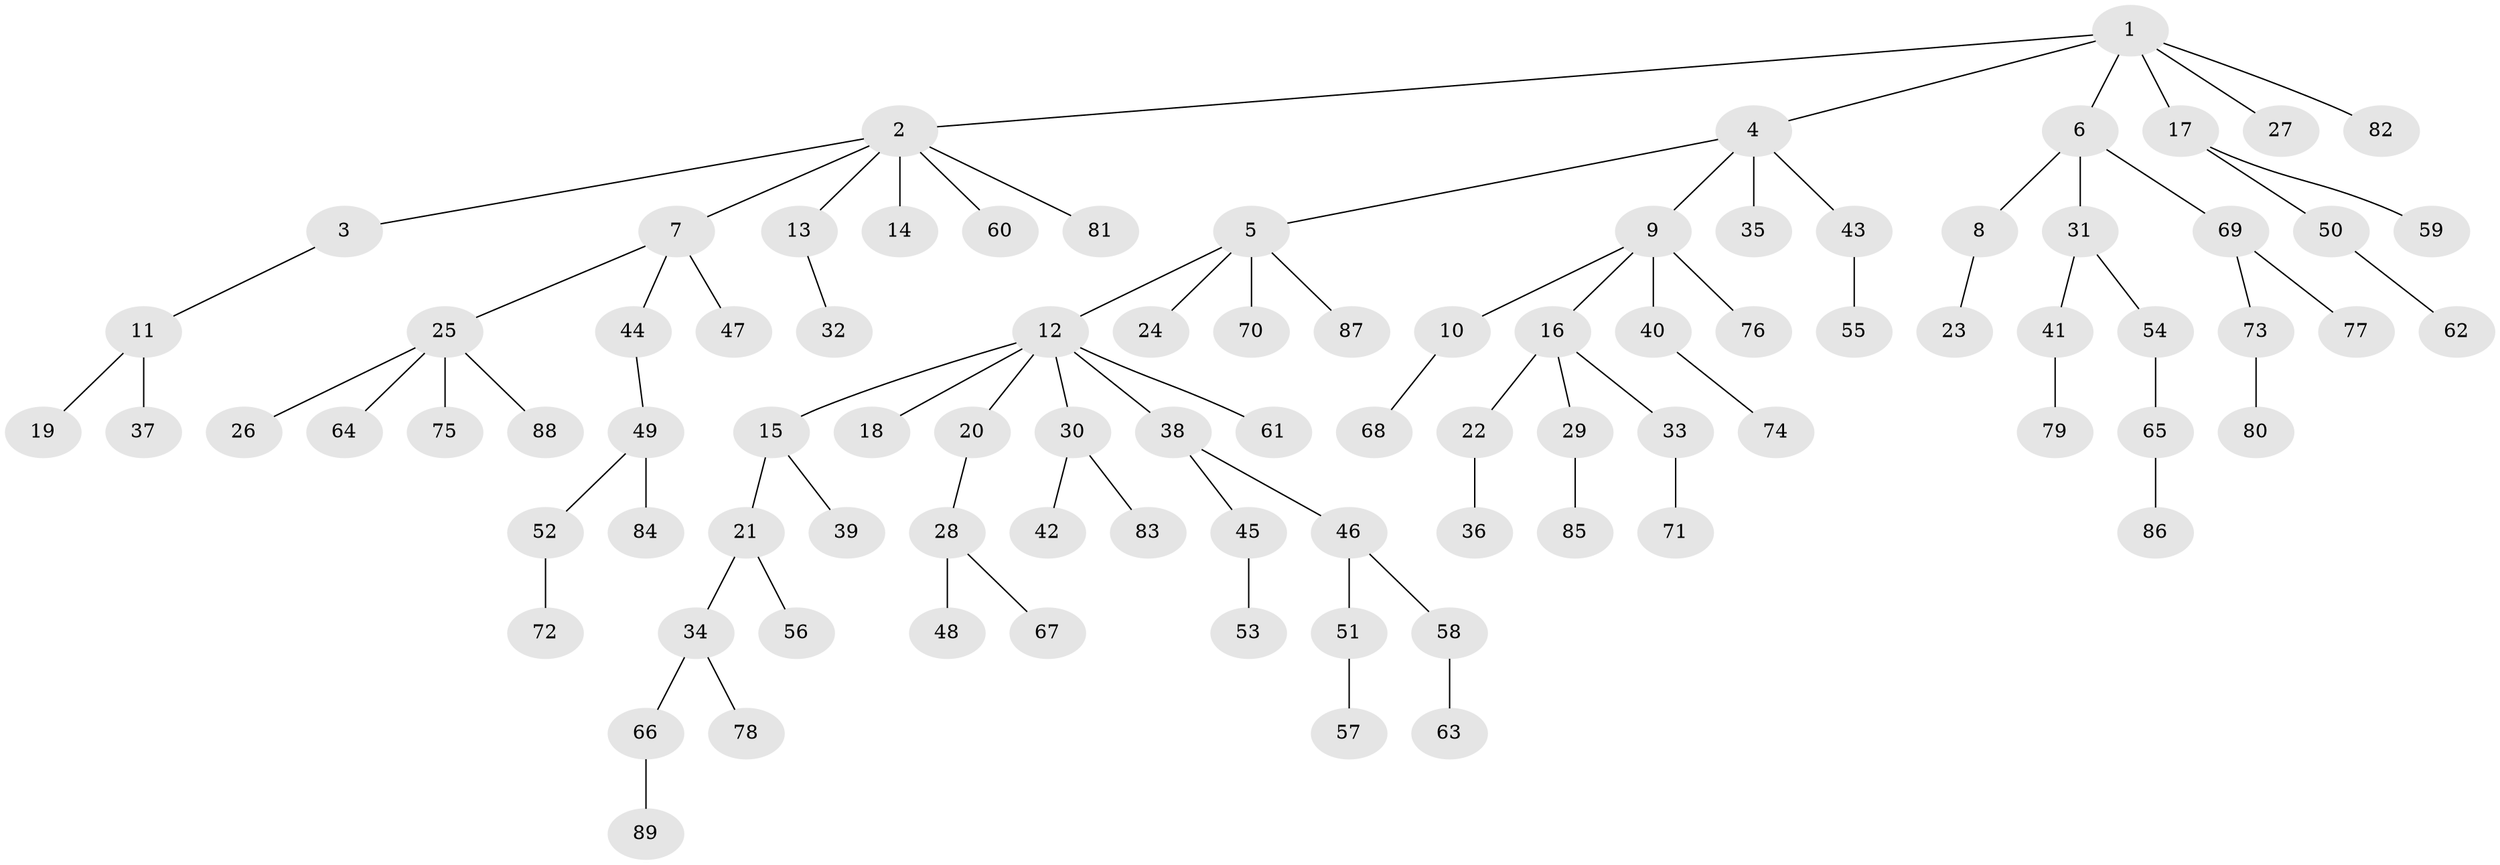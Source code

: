// Generated by graph-tools (version 1.1) at 2025/15/03/09/25 04:15:21]
// undirected, 89 vertices, 88 edges
graph export_dot {
graph [start="1"]
  node [color=gray90,style=filled];
  1;
  2;
  3;
  4;
  5;
  6;
  7;
  8;
  9;
  10;
  11;
  12;
  13;
  14;
  15;
  16;
  17;
  18;
  19;
  20;
  21;
  22;
  23;
  24;
  25;
  26;
  27;
  28;
  29;
  30;
  31;
  32;
  33;
  34;
  35;
  36;
  37;
  38;
  39;
  40;
  41;
  42;
  43;
  44;
  45;
  46;
  47;
  48;
  49;
  50;
  51;
  52;
  53;
  54;
  55;
  56;
  57;
  58;
  59;
  60;
  61;
  62;
  63;
  64;
  65;
  66;
  67;
  68;
  69;
  70;
  71;
  72;
  73;
  74;
  75;
  76;
  77;
  78;
  79;
  80;
  81;
  82;
  83;
  84;
  85;
  86;
  87;
  88;
  89;
  1 -- 2;
  1 -- 4;
  1 -- 6;
  1 -- 17;
  1 -- 27;
  1 -- 82;
  2 -- 3;
  2 -- 7;
  2 -- 13;
  2 -- 14;
  2 -- 60;
  2 -- 81;
  3 -- 11;
  4 -- 5;
  4 -- 9;
  4 -- 35;
  4 -- 43;
  5 -- 12;
  5 -- 24;
  5 -- 70;
  5 -- 87;
  6 -- 8;
  6 -- 31;
  6 -- 69;
  7 -- 25;
  7 -- 44;
  7 -- 47;
  8 -- 23;
  9 -- 10;
  9 -- 16;
  9 -- 40;
  9 -- 76;
  10 -- 68;
  11 -- 19;
  11 -- 37;
  12 -- 15;
  12 -- 18;
  12 -- 20;
  12 -- 30;
  12 -- 38;
  12 -- 61;
  13 -- 32;
  15 -- 21;
  15 -- 39;
  16 -- 22;
  16 -- 29;
  16 -- 33;
  17 -- 50;
  17 -- 59;
  20 -- 28;
  21 -- 34;
  21 -- 56;
  22 -- 36;
  25 -- 26;
  25 -- 64;
  25 -- 75;
  25 -- 88;
  28 -- 48;
  28 -- 67;
  29 -- 85;
  30 -- 42;
  30 -- 83;
  31 -- 41;
  31 -- 54;
  33 -- 71;
  34 -- 66;
  34 -- 78;
  38 -- 45;
  38 -- 46;
  40 -- 74;
  41 -- 79;
  43 -- 55;
  44 -- 49;
  45 -- 53;
  46 -- 51;
  46 -- 58;
  49 -- 52;
  49 -- 84;
  50 -- 62;
  51 -- 57;
  52 -- 72;
  54 -- 65;
  58 -- 63;
  65 -- 86;
  66 -- 89;
  69 -- 73;
  69 -- 77;
  73 -- 80;
}
